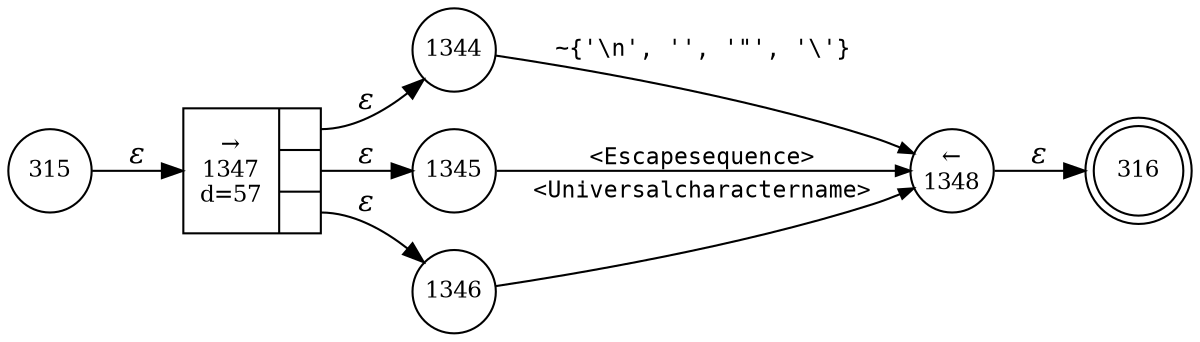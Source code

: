 digraph ATN {
rankdir=LR;
s316[fontsize=11, label="316", shape=doublecircle, fixedsize=true, width=.6];
s1344[fontsize=11,label="1344", shape=circle, fixedsize=true, width=.55, peripheries=1];
s1345[fontsize=11,label="1345", shape=circle, fixedsize=true, width=.55, peripheries=1];
s1346[fontsize=11,label="1346", shape=circle, fixedsize=true, width=.55, peripheries=1];
s1347[fontsize=11,label="{&rarr;\n1347\nd=57|{<p0>|<p1>|<p2>}}", shape=record, fixedsize=false, peripheries=1];
s1348[fontsize=11,label="&larr;\n1348", shape=circle, fixedsize=true, width=.55, peripheries=1];
s315[fontsize=11,label="315", shape=circle, fixedsize=true, width=.55, peripheries=1];
s315 -> s1347 [fontname="Times-Italic", label="&epsilon;"];
s1347:p0 -> s1344 [fontname="Times-Italic", label="&epsilon;"];
s1347:p1 -> s1345 [fontname="Times-Italic", label="&epsilon;"];
s1347:p2 -> s1346 [fontname="Times-Italic", label="&epsilon;"];
s1344 -> s1348 [fontsize=11, fontname="Courier", arrowsize=.7, label = "~{'\\n', '', '\"', '\\'}", arrowhead = normal];
s1345 -> s1348 [fontsize=11, fontname="Courier", arrowsize=.7, label = "<Escapesequence>", arrowhead = normal];
s1346 -> s1348 [fontsize=11, fontname="Courier", arrowsize=.7, label = "<Universalcharactername>", arrowhead = normal];
s1348 -> s316 [fontname="Times-Italic", label="&epsilon;"];
}